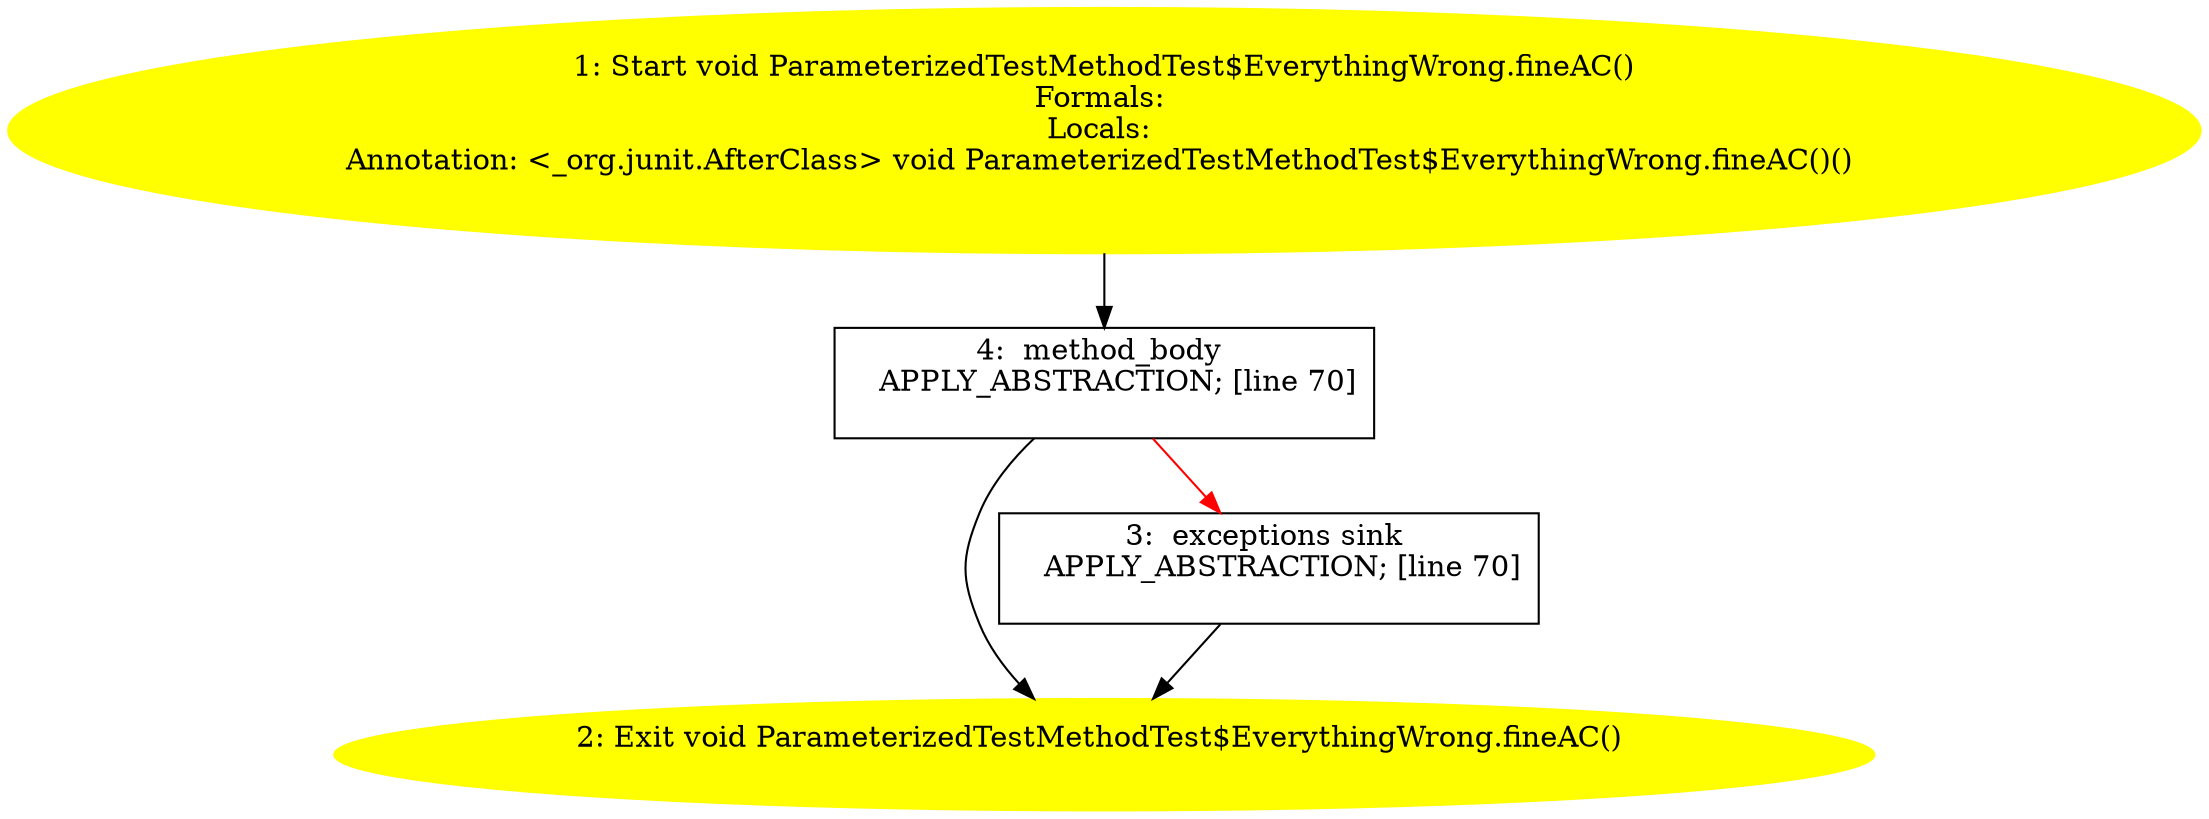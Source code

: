 /* @generated */
digraph cfg {
"org.junit.tests.running.methods.ParameterizedTestMethodTest$EverythingWrong.fineAC():void.bcfa8480805f6ce097a3d65506553ace_1" [label="1: Start void ParameterizedTestMethodTest$EverythingWrong.fineAC()\nFormals: \nLocals: \nAnnotation: <_org.junit.AfterClass> void ParameterizedTestMethodTest$EverythingWrong.fineAC()() \n  " color=yellow style=filled]
	

	 "org.junit.tests.running.methods.ParameterizedTestMethodTest$EverythingWrong.fineAC():void.bcfa8480805f6ce097a3d65506553ace_1" -> "org.junit.tests.running.methods.ParameterizedTestMethodTest$EverythingWrong.fineAC():void.bcfa8480805f6ce097a3d65506553ace_4" ;
"org.junit.tests.running.methods.ParameterizedTestMethodTest$EverythingWrong.fineAC():void.bcfa8480805f6ce097a3d65506553ace_2" [label="2: Exit void ParameterizedTestMethodTest$EverythingWrong.fineAC() \n  " color=yellow style=filled]
	

"org.junit.tests.running.methods.ParameterizedTestMethodTest$EverythingWrong.fineAC():void.bcfa8480805f6ce097a3d65506553ace_3" [label="3:  exceptions sink \n   APPLY_ABSTRACTION; [line 70]\n " shape="box"]
	

	 "org.junit.tests.running.methods.ParameterizedTestMethodTest$EverythingWrong.fineAC():void.bcfa8480805f6ce097a3d65506553ace_3" -> "org.junit.tests.running.methods.ParameterizedTestMethodTest$EverythingWrong.fineAC():void.bcfa8480805f6ce097a3d65506553ace_2" ;
"org.junit.tests.running.methods.ParameterizedTestMethodTest$EverythingWrong.fineAC():void.bcfa8480805f6ce097a3d65506553ace_4" [label="4:  method_body \n   APPLY_ABSTRACTION; [line 70]\n " shape="box"]
	

	 "org.junit.tests.running.methods.ParameterizedTestMethodTest$EverythingWrong.fineAC():void.bcfa8480805f6ce097a3d65506553ace_4" -> "org.junit.tests.running.methods.ParameterizedTestMethodTest$EverythingWrong.fineAC():void.bcfa8480805f6ce097a3d65506553ace_2" ;
	 "org.junit.tests.running.methods.ParameterizedTestMethodTest$EverythingWrong.fineAC():void.bcfa8480805f6ce097a3d65506553ace_4" -> "org.junit.tests.running.methods.ParameterizedTestMethodTest$EverythingWrong.fineAC():void.bcfa8480805f6ce097a3d65506553ace_3" [color="red" ];
}
